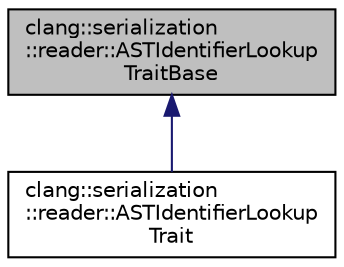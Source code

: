 digraph "clang::serialization::reader::ASTIdentifierLookupTraitBase"
{
 // LATEX_PDF_SIZE
  bgcolor="transparent";
  edge [fontname="Helvetica",fontsize="10",labelfontname="Helvetica",labelfontsize="10"];
  node [fontname="Helvetica",fontsize="10",shape=record];
  Node1 [label="clang::serialization\l::reader::ASTIdentifierLookup\lTraitBase",height=0.2,width=0.4,color="black", fillcolor="grey75", style="filled", fontcolor="black",tooltip="Base class for the trait describing the on-disk hash table for the identifiers in an AST file."];
  Node1 -> Node2 [dir="back",color="midnightblue",fontsize="10",style="solid",fontname="Helvetica"];
  Node2 [label="clang::serialization\l::reader::ASTIdentifierLookup\lTrait",height=0.2,width=0.4,color="black",URL="$classclang_1_1serialization_1_1reader_1_1ASTIdentifierLookupTrait.html",tooltip="Class that performs lookup for an identifier stored in an AST file."];
}
